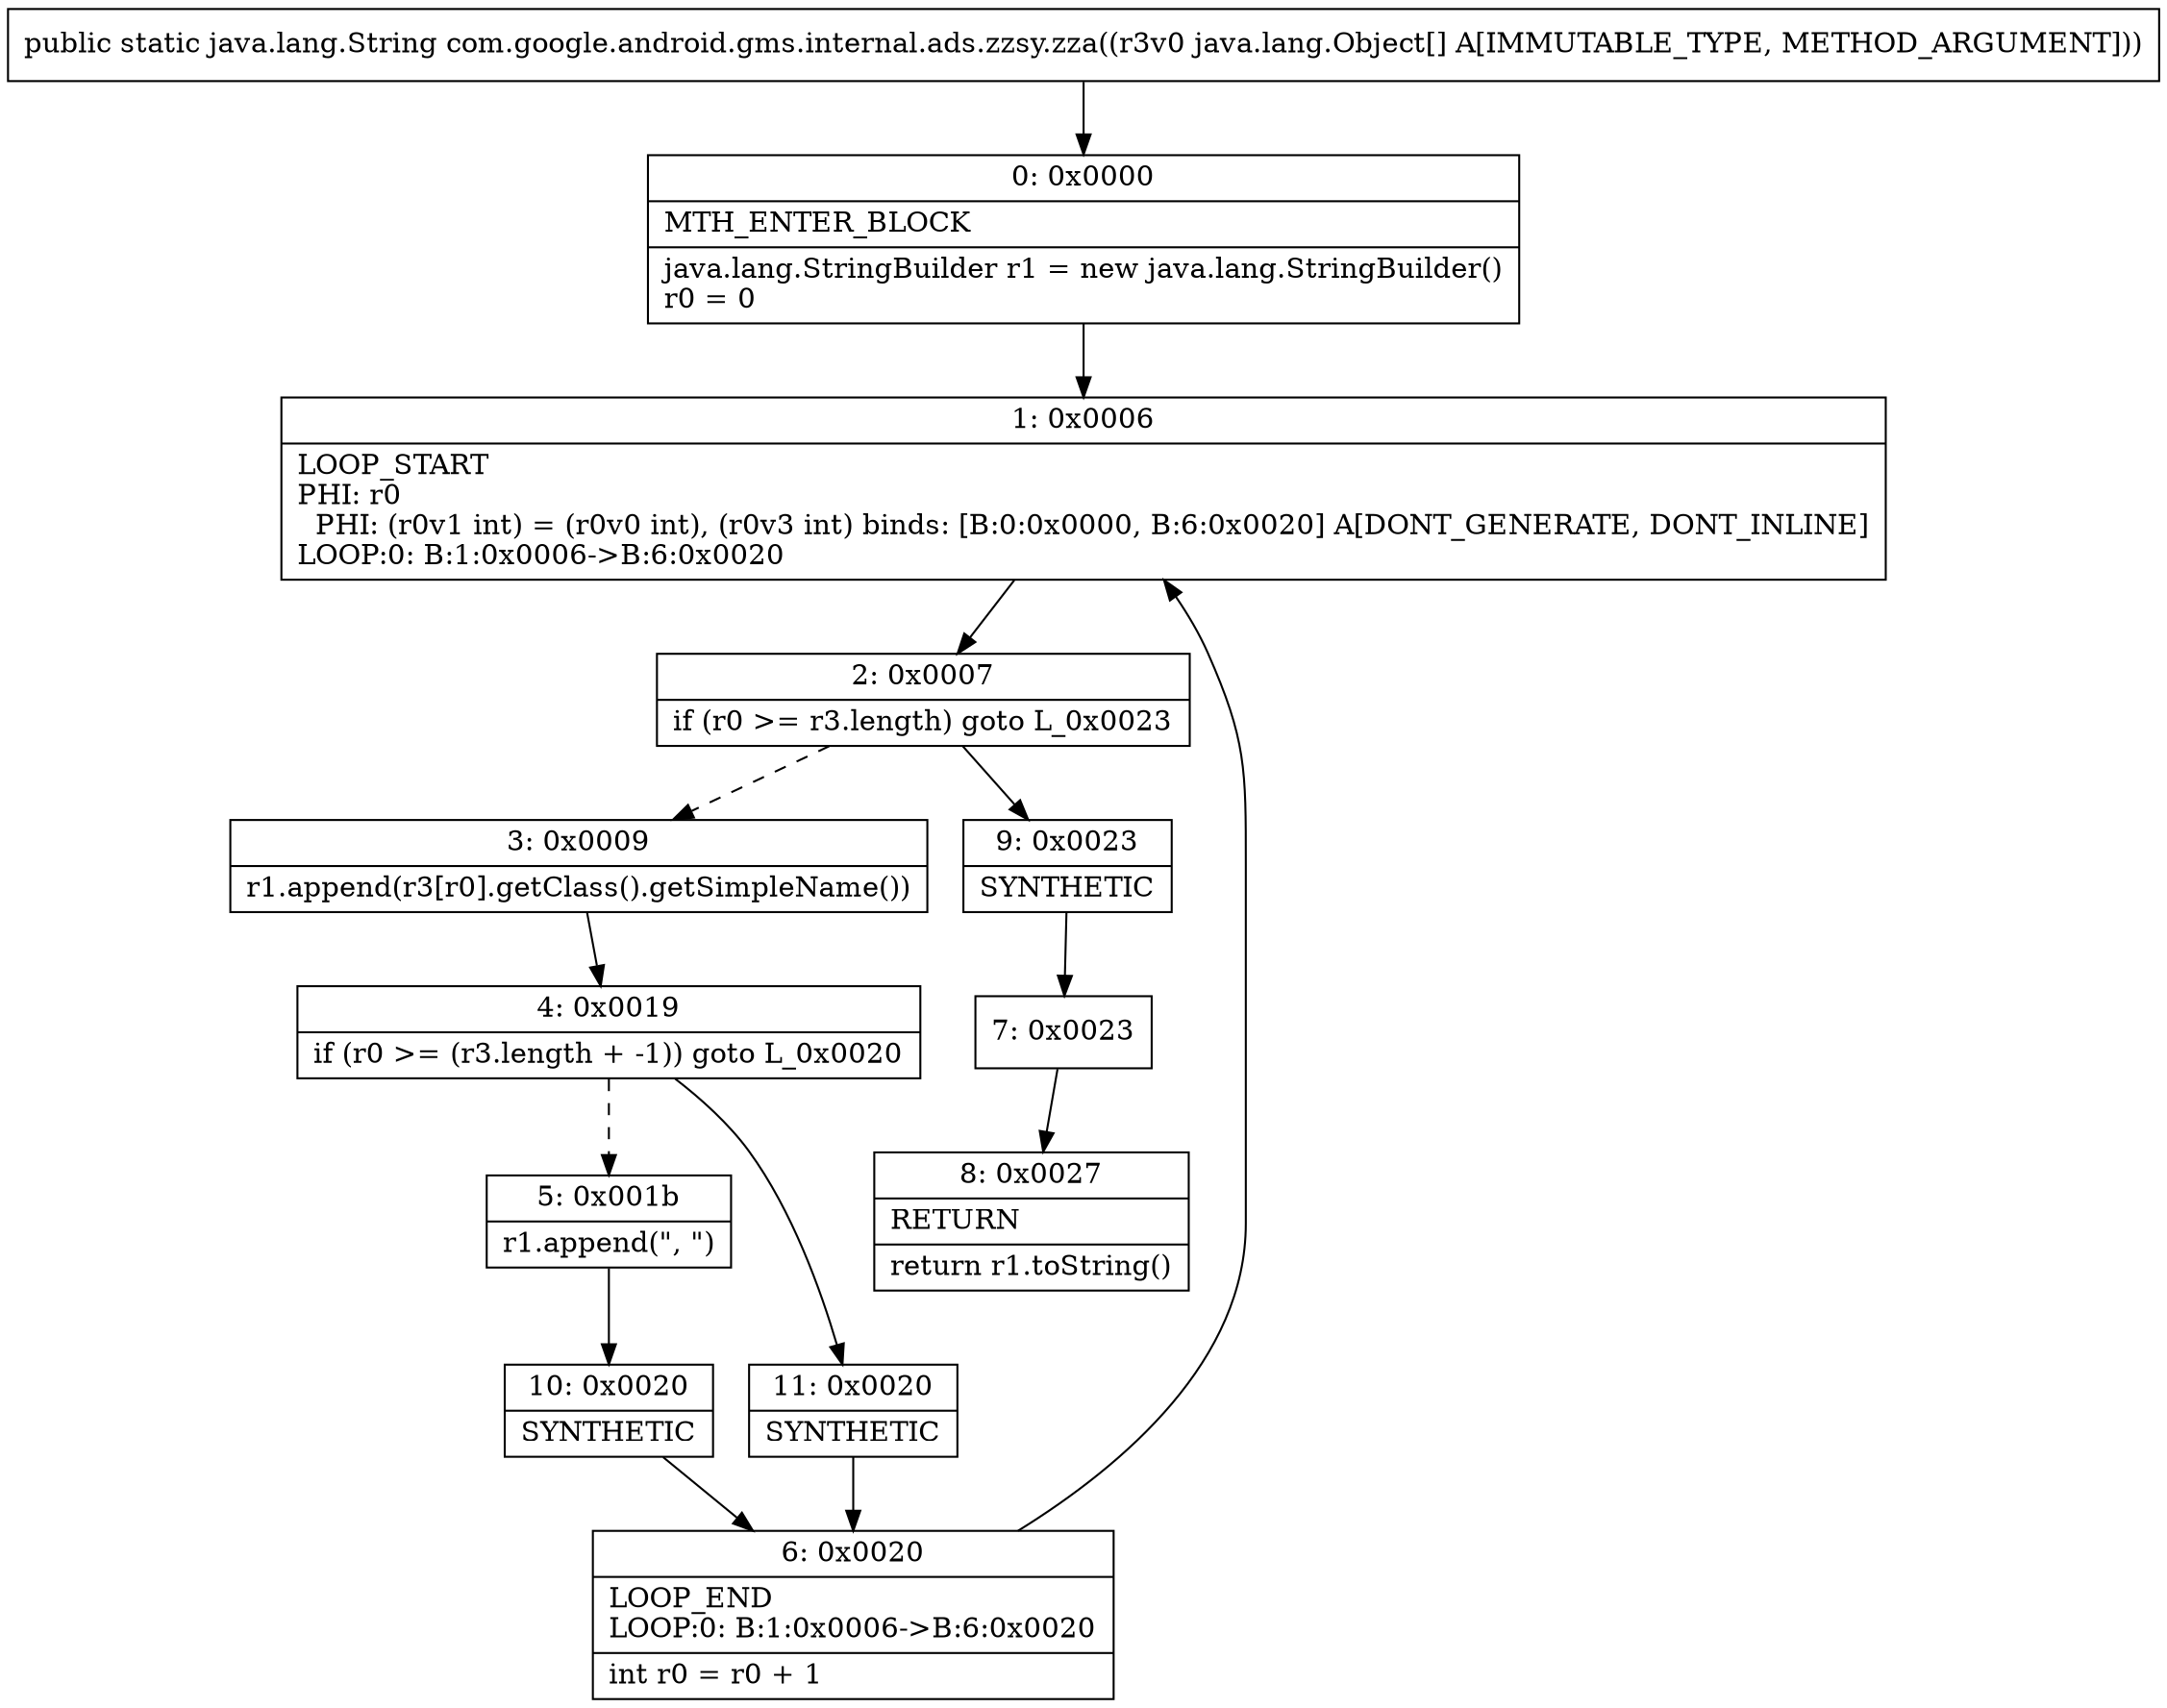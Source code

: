 digraph "CFG forcom.google.android.gms.internal.ads.zzsy.zza([Ljava\/lang\/Object;)Ljava\/lang\/String;" {
Node_0 [shape=record,label="{0\:\ 0x0000|MTH_ENTER_BLOCK\l|java.lang.StringBuilder r1 = new java.lang.StringBuilder()\lr0 = 0\l}"];
Node_1 [shape=record,label="{1\:\ 0x0006|LOOP_START\lPHI: r0 \l  PHI: (r0v1 int) = (r0v0 int), (r0v3 int) binds: [B:0:0x0000, B:6:0x0020] A[DONT_GENERATE, DONT_INLINE]\lLOOP:0: B:1:0x0006\-\>B:6:0x0020\l}"];
Node_2 [shape=record,label="{2\:\ 0x0007|if (r0 \>= r3.length) goto L_0x0023\l}"];
Node_3 [shape=record,label="{3\:\ 0x0009|r1.append(r3[r0].getClass().getSimpleName())\l}"];
Node_4 [shape=record,label="{4\:\ 0x0019|if (r0 \>= (r3.length + \-1)) goto L_0x0020\l}"];
Node_5 [shape=record,label="{5\:\ 0x001b|r1.append(\", \")\l}"];
Node_6 [shape=record,label="{6\:\ 0x0020|LOOP_END\lLOOP:0: B:1:0x0006\-\>B:6:0x0020\l|int r0 = r0 + 1\l}"];
Node_7 [shape=record,label="{7\:\ 0x0023}"];
Node_8 [shape=record,label="{8\:\ 0x0027|RETURN\l|return r1.toString()\l}"];
Node_9 [shape=record,label="{9\:\ 0x0023|SYNTHETIC\l}"];
Node_10 [shape=record,label="{10\:\ 0x0020|SYNTHETIC\l}"];
Node_11 [shape=record,label="{11\:\ 0x0020|SYNTHETIC\l}"];
MethodNode[shape=record,label="{public static java.lang.String com.google.android.gms.internal.ads.zzsy.zza((r3v0 java.lang.Object[] A[IMMUTABLE_TYPE, METHOD_ARGUMENT])) }"];
MethodNode -> Node_0;
Node_0 -> Node_1;
Node_1 -> Node_2;
Node_2 -> Node_3[style=dashed];
Node_2 -> Node_9;
Node_3 -> Node_4;
Node_4 -> Node_5[style=dashed];
Node_4 -> Node_11;
Node_5 -> Node_10;
Node_6 -> Node_1;
Node_7 -> Node_8;
Node_9 -> Node_7;
Node_10 -> Node_6;
Node_11 -> Node_6;
}

